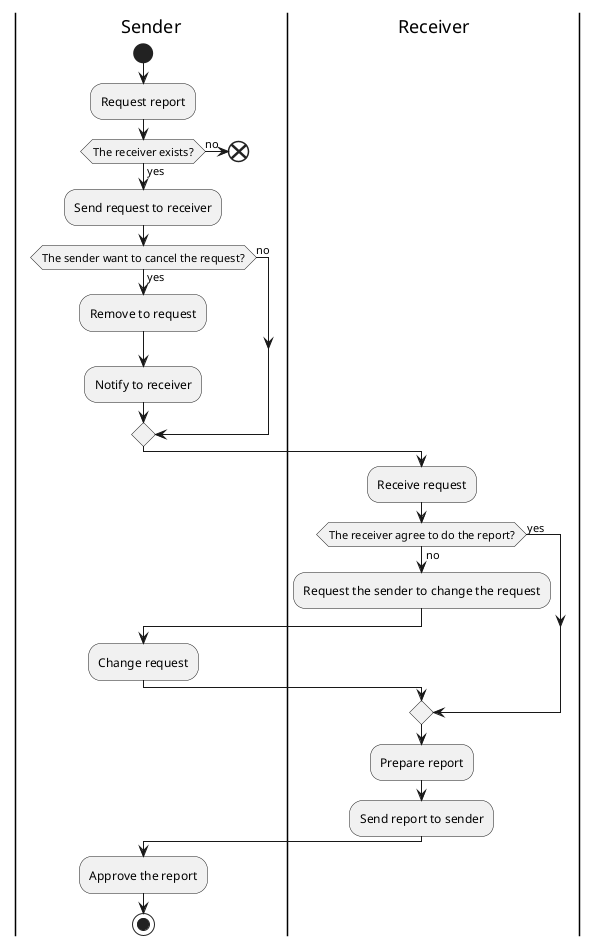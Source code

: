@startuml "Authenticate"
|Sender|
start
:Request report;
if (The receiver exists?) then (yes)
:Send request to receiver;
if (The sender want to cancel the request?) then (yes)
:Remove to request;
:Notify to receiver;
else (no)
endif
|Receiver|
:Receive request;
if (The receiver agree to do the report?) then (yes)
else (no)
:Request the sender to change the request;
|Sender|
:Change request;
endif
|Receiver|
:Prepare report;
:Send report to sender;
|Sender|
:Approve the report;
else (no)
|Sender|
end
endif
stop
@enduml